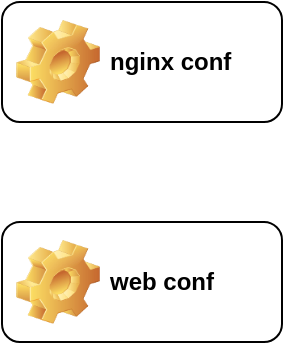 <mxfile version="20.8.19" type="github"><diagram name="Page-1" id="WmZ7SuF_WmqMI9D_oavd"><mxGraphModel dx="1050" dy="587" grid="1" gridSize="10" guides="1" tooltips="1" connect="1" arrows="1" fold="1" page="1" pageScale="1" pageWidth="850" pageHeight="1100" math="0" shadow="0"><root><mxCell id="0"/><mxCell id="1" parent="0"/><mxCell id="JuYOb0TwxY8kZ9Vcei_Q-4" value="nginx conf" style="label;whiteSpace=wrap;html=1;image=img/clipart/Gear_128x128.png" vertex="1" parent="1"><mxGeometry x="160" y="220" width="140" height="60" as="geometry"/></mxCell><mxCell id="JuYOb0TwxY8kZ9Vcei_Q-5" value="web conf" style="label;whiteSpace=wrap;html=1;image=img/clipart/Gear_128x128.png" vertex="1" parent="1"><mxGeometry x="160" y="330" width="140" height="60" as="geometry"/></mxCell></root></mxGraphModel></diagram></mxfile>